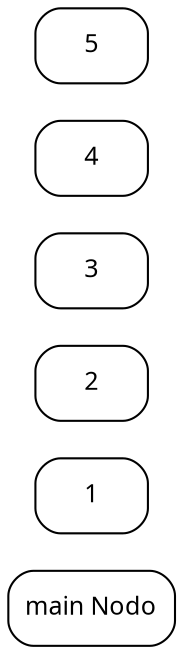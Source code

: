 digraph Nodos {
	graph [rankdir=LR]
	node [color=black fontcolor=black fontname=FangSong fontsize=12 shape=box style=rounded]
	edge [color="#999999" fontcolor="#888888" fontname=FangSong fontsize=10]
	"main Nodo"
	1

	2

	3

	4

	5

}
